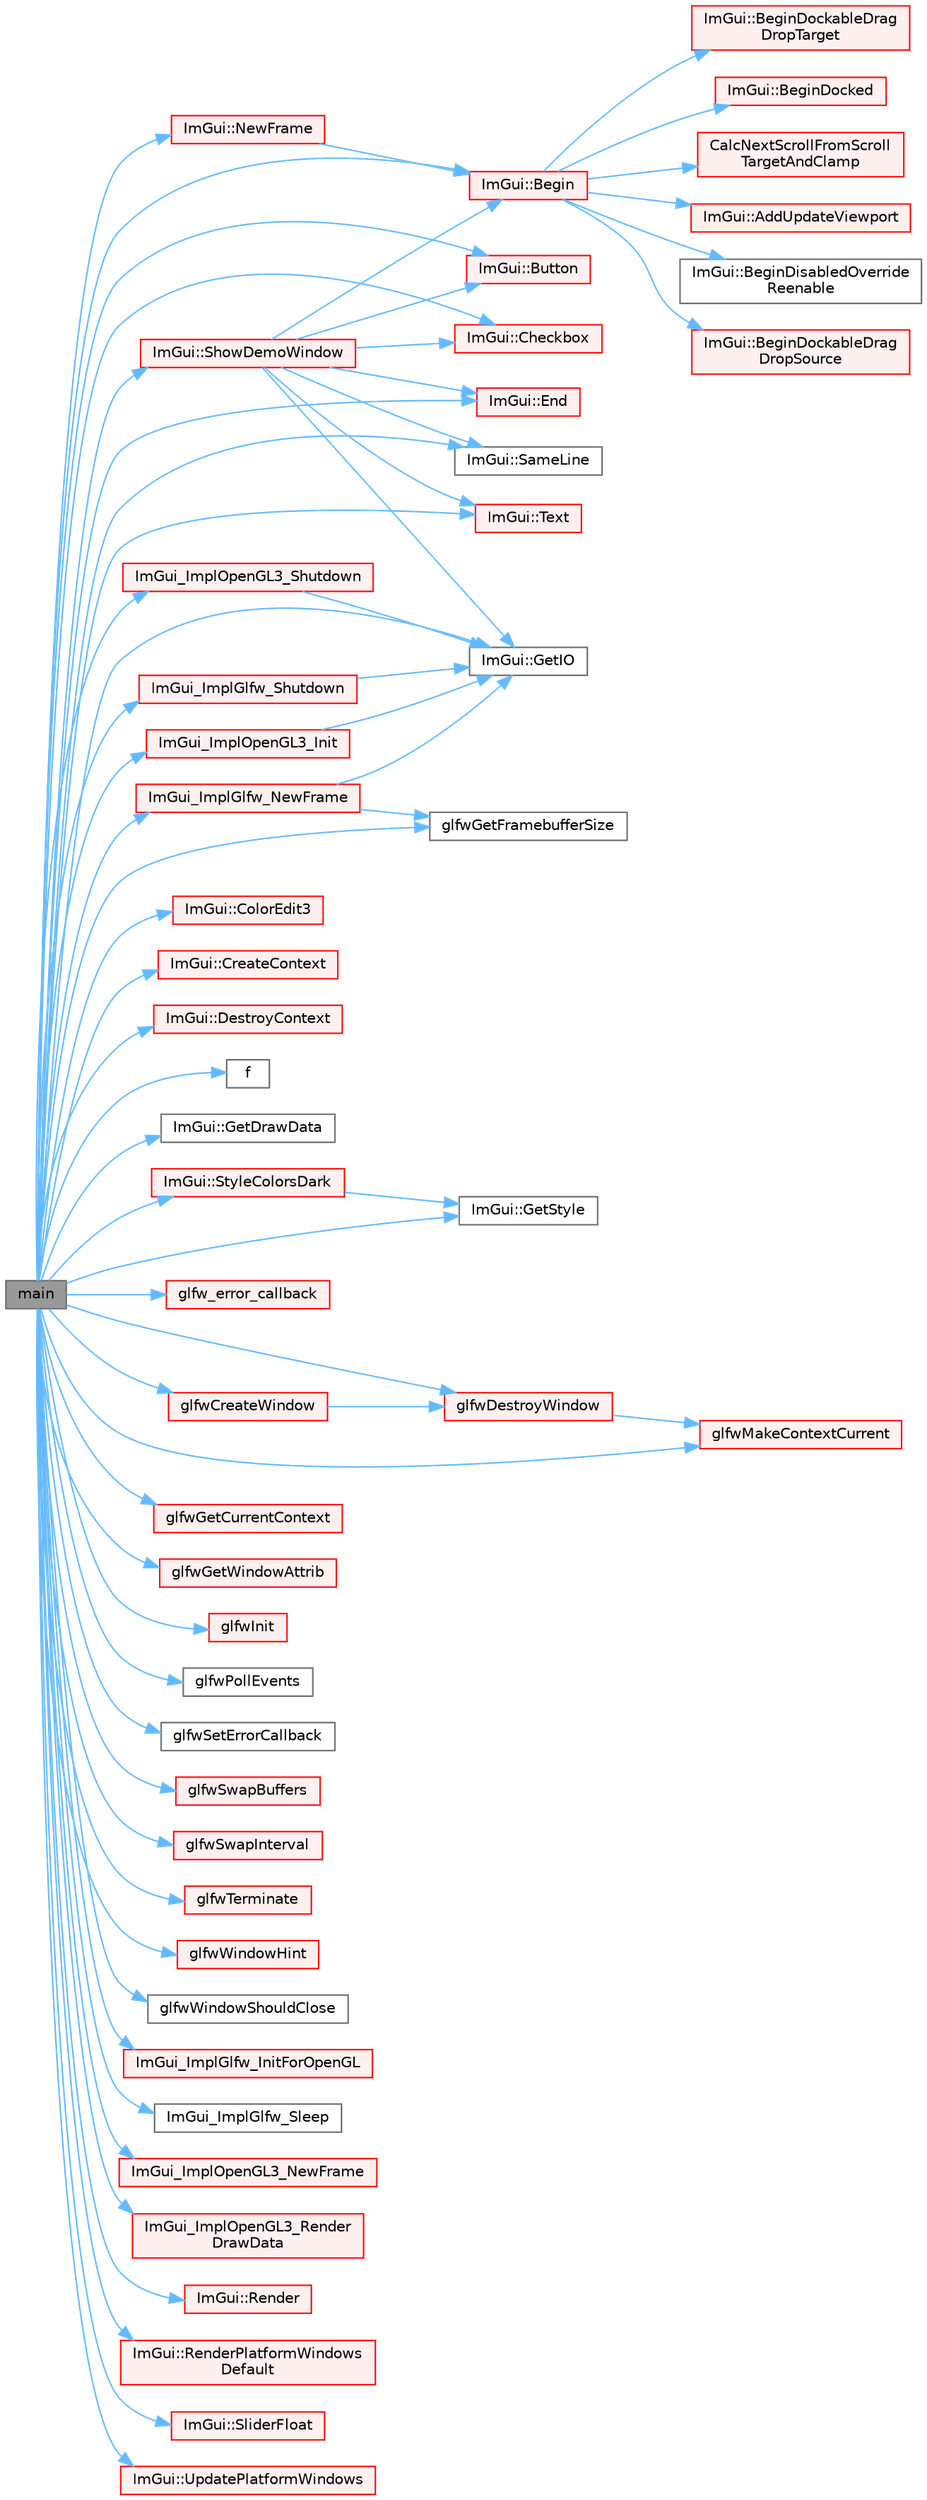 digraph "main"
{
 // LATEX_PDF_SIZE
  bgcolor="transparent";
  edge [fontname=Helvetica,fontsize=10,labelfontname=Helvetica,labelfontsize=10];
  node [fontname=Helvetica,fontsize=10,shape=box,height=0.2,width=0.4];
  rankdir="LR";
  Node1 [id="Node000001",label="main",height=0.2,width=0.4,color="gray40", fillcolor="grey60", style="filled", fontcolor="black",tooltip=" "];
  Node1 -> Node2 [id="edge1_Node000001_Node000002",color="steelblue1",style="solid",tooltip=" "];
  Node2 [id="Node000002",label="ImGui::Begin",height=0.2,width=0.4,color="red", fillcolor="#FFF0F0", style="filled",URL="$namespace_im_gui.html#a581e58db0bc930bafa4a5d23093a2b99",tooltip=" "];
  Node2 -> Node3 [id="edge2_Node000002_Node000003",color="steelblue1",style="solid",tooltip=" "];
  Node3 [id="Node000003",label="ImGui::AddUpdateViewport",height=0.2,width=0.4,color="red", fillcolor="#FFF0F0", style="filled",URL="$namespace_im_gui.html#ada58e5d3e2efc3cef60f213d771408d8",tooltip=" "];
  Node2 -> Node24 [id="edge3_Node000002_Node000024",color="steelblue1",style="solid",tooltip=" "];
  Node24 [id="Node000024",label="ImGui::BeginDisabledOverride\lReenable",height=0.2,width=0.4,color="grey40", fillcolor="white", style="filled",URL="$namespace_im_gui.html#a26b36756e219b7129f894e1c2feb17a8",tooltip=" "];
  Node2 -> Node25 [id="edge4_Node000002_Node000025",color="steelblue1",style="solid",tooltip=" "];
  Node25 [id="Node000025",label="ImGui::BeginDockableDrag\lDropSource",height=0.2,width=0.4,color="red", fillcolor="#FFF0F0", style="filled",URL="$namespace_im_gui.html#a7a435b1565d4884e42a5ee5667f21a1f",tooltip=" "];
  Node2 -> Node374 [id="edge5_Node000002_Node000374",color="steelblue1",style="solid",tooltip=" "];
  Node374 [id="Node000374",label="ImGui::BeginDockableDrag\lDropTarget",height=0.2,width=0.4,color="red", fillcolor="#FFF0F0", style="filled",URL="$namespace_im_gui.html#a1725ff3becdb963b97c16d69d4c9f308",tooltip=" "];
  Node2 -> Node416 [id="edge6_Node000002_Node000416",color="steelblue1",style="solid",tooltip=" "];
  Node416 [id="Node000416",label="ImGui::BeginDocked",height=0.2,width=0.4,color="red", fillcolor="#FFF0F0", style="filled",URL="$namespace_im_gui.html#a627bb85e7c0ab597360f63719bfb1e55",tooltip=" "];
  Node2 -> Node267 [id="edge7_Node000002_Node000267",color="steelblue1",style="solid",tooltip=" "];
  Node267 [id="Node000267",label="CalcNextScrollFromScroll\lTargetAndClamp",height=0.2,width=0.4,color="red", fillcolor="#FFF0F0", style="filled",URL="$imgui_8cpp.html#a07abb80a54115cb5cf9da03351e29533",tooltip=" "];
  Node1 -> Node512 [id="edge8_Node000001_Node000512",color="steelblue1",style="solid",tooltip=" "];
  Node512 [id="Node000512",label="ImGui::Button",height=0.2,width=0.4,color="red", fillcolor="#FFF0F0", style="filled",URL="$namespace_im_gui.html#a38094c568ce398db5a3abb9d3ac92030",tooltip=" "];
  Node1 -> Node515 [id="edge9_Node000001_Node000515",color="steelblue1",style="solid",tooltip=" "];
  Node515 [id="Node000515",label="ImGui::Checkbox",height=0.2,width=0.4,color="red", fillcolor="#FFF0F0", style="filled",URL="$namespace_im_gui.html#a57d73c1d0ef807fef734d91024092027",tooltip=" "];
  Node1 -> Node516 [id="edge10_Node000001_Node000516",color="steelblue1",style="solid",tooltip=" "];
  Node516 [id="Node000516",label="ImGui::ColorEdit3",height=0.2,width=0.4,color="red", fillcolor="#FFF0F0", style="filled",URL="$namespace_im_gui.html#a5afe76ba1c91f07363e40396e7df656e",tooltip=" "];
  Node1 -> Node650 [id="edge11_Node000001_Node000650",color="steelblue1",style="solid",tooltip=" "];
  Node650 [id="Node000650",label="ImGui::CreateContext",height=0.2,width=0.4,color="red", fillcolor="#FFF0F0", style="filled",URL="$namespace_im_gui.html#a4ff6c9ad05a0eba37ce1b5ff1607810a",tooltip=" "];
  Node1 -> Node662 [id="edge12_Node000001_Node000662",color="steelblue1",style="solid",tooltip=" "];
  Node662 [id="Node000662",label="ImGui::DestroyContext",height=0.2,width=0.4,color="red", fillcolor="#FFF0F0", style="filled",URL="$namespace_im_gui.html#ab9132deece575023170cd8e681d0581d",tooltip=" "];
  Node1 -> Node87 [id="edge13_Node000001_Node000087",color="steelblue1",style="solid",tooltip=" "];
  Node87 [id="Node000087",label="ImGui::End",height=0.2,width=0.4,color="red", fillcolor="#FFF0F0", style="filled",URL="$namespace_im_gui.html#a5479d93794a004c67ceb6d13f37c8254",tooltip=" "];
  Node1 -> Node7 [id="edge14_Node000001_Node000007",color="steelblue1",style="solid",tooltip=" "];
  Node7 [id="Node000007",label="f",height=0.2,width=0.4,color="grey40", fillcolor="white", style="filled",URL="$cxx11__tensor__map_8cpp.html#a7f507fea02198f6cb81c86640c7b1a4e",tooltip=" "];
  Node1 -> Node676 [id="edge15_Node000001_Node000676",color="steelblue1",style="solid",tooltip=" "];
  Node676 [id="Node000676",label="ImGui::GetDrawData",height=0.2,width=0.4,color="grey40", fillcolor="white", style="filled",URL="$namespace_im_gui.html#ab73131dc44b1267dac04f0c2bb0af983",tooltip=" "];
  Node1 -> Node665 [id="edge16_Node000001_Node000665",color="steelblue1",style="solid",tooltip=" "];
  Node665 [id="Node000665",label="ImGui::GetIO",height=0.2,width=0.4,color="grey40", fillcolor="white", style="filled",URL="$namespace_im_gui.html#a3179e560812f878f3961ce803a5d9302",tooltip=" "];
  Node1 -> Node677 [id="edge17_Node000001_Node000677",color="steelblue1",style="solid",tooltip=" "];
  Node677 [id="Node000677",label="ImGui::GetStyle",height=0.2,width=0.4,color="grey40", fillcolor="white", style="filled",URL="$namespace_im_gui.html#abafef4bb3e3654efd96a47b2e22870a7",tooltip=" "];
  Node1 -> Node678 [id="edge18_Node000001_Node000678",color="steelblue1",style="solid",tooltip=" "];
  Node678 [id="Node000678",label="glfw_error_callback",height=0.2,width=0.4,color="red", fillcolor="#FFF0F0", style="filled",URL="$example__glfw__metal_2main_8mm.html#a14c3332320afb7420f44fd067c1a7c9f",tooltip=" "];
  Node1 -> Node681 [id="edge19_Node000001_Node000681",color="steelblue1",style="solid",tooltip=" "];
  Node681 [id="Node000681",label="glfwCreateWindow",height=0.2,width=0.4,color="red", fillcolor="#FFF0F0", style="filled",URL="$group__window.html#gaaccd00fafe81e2db94e8cdf55721e055",tooltip="Creates a window and its associated context."];
  Node681 -> Node694 [id="edge20_Node000681_Node000694",color="steelblue1",style="solid",tooltip=" "];
  Node694 [id="Node000694",label="glfwDestroyWindow",height=0.2,width=0.4,color="red", fillcolor="#FFF0F0", style="filled",URL="$group__window.html#ga806747476b7247d292be3711c323ea10",tooltip="Destroys the specified window and its context."];
  Node694 -> Node696 [id="edge21_Node000694_Node000696",color="steelblue1",style="solid",tooltip=" "];
  Node696 [id="Node000696",label="glfwMakeContextCurrent",height=0.2,width=0.4,color="red", fillcolor="#FFF0F0", style="filled",URL="$group__context.html#gafd76c93e15ec8b0b90506a9936a46185",tooltip="Makes the context of the specified window current for the calling thread."];
  Node1 -> Node694 [id="edge22_Node000001_Node000694",color="steelblue1",style="solid",tooltip=" "];
  Node1 -> Node697 [id="edge23_Node000001_Node000697",color="steelblue1",style="solid",tooltip=" "];
  Node697 [id="Node000697",label="glfwGetCurrentContext",height=0.2,width=0.4,color="red", fillcolor="#FFF0F0", style="filled",URL="$group__context.html#gab5fde1ef6238bfb82c7a2293f86172de",tooltip="Returns the window whose context is current on the calling thread."];
  Node1 -> Node698 [id="edge24_Node000001_Node000698",color="steelblue1",style="solid",tooltip=" "];
  Node698 [id="Node000698",label="glfwGetFramebufferSize",height=0.2,width=0.4,color="grey40", fillcolor="white", style="filled",URL="$group__window.html#gaf7d17f3534b4b6dc9a6f905e3a240b7e",tooltip="Retrieves the size of the framebuffer of the specified window."];
  Node1 -> Node699 [id="edge25_Node000001_Node000699",color="steelblue1",style="solid",tooltip=" "];
  Node699 [id="Node000699",label="glfwGetWindowAttrib",height=0.2,width=0.4,color="red", fillcolor="#FFF0F0", style="filled",URL="$group__window.html#ga1bb0c7e100418e284dbb800789c63d40",tooltip="Returns an attribute of the specified window."];
  Node1 -> Node700 [id="edge26_Node000001_Node000700",color="steelblue1",style="solid",tooltip=" "];
  Node700 [id="Node000700",label="glfwInit",height=0.2,width=0.4,color="red", fillcolor="#FFF0F0", style="filled",URL="$group__init.html#gab41771f0215a2e0afb4cf1cf98082d40",tooltip="Initializes the GLFW library."];
  Node1 -> Node696 [id="edge27_Node000001_Node000696",color="steelblue1",style="solid",tooltip=" "];
  Node1 -> Node854 [id="edge28_Node000001_Node000854",color="steelblue1",style="solid",tooltip=" "];
  Node854 [id="Node000854",label="glfwPollEvents",height=0.2,width=0.4,color="grey40", fillcolor="white", style="filled",URL="$group__window.html#ga872d16e4c77f58c0436f356255920cfc",tooltip="Processes all pending events."];
  Node1 -> Node855 [id="edge29_Node000001_Node000855",color="steelblue1",style="solid",tooltip=" "];
  Node855 [id="Node000855",label="glfwSetErrorCallback",height=0.2,width=0.4,color="grey40", fillcolor="white", style="filled",URL="$group__init.html#ga746e2757d069eaea423349aca6ae097a",tooltip="Sets the error callback."];
  Node1 -> Node856 [id="edge30_Node000001_Node000856",color="steelblue1",style="solid",tooltip=" "];
  Node856 [id="Node000856",label="glfwSwapBuffers",height=0.2,width=0.4,color="red", fillcolor="#FFF0F0", style="filled",URL="$group__window.html#gafb827800eedbfcbc97b1e5408df668d7",tooltip="Swaps the front and back buffers of the specified window."];
  Node1 -> Node857 [id="edge31_Node000001_Node000857",color="steelblue1",style="solid",tooltip=" "];
  Node857 [id="Node000857",label="glfwSwapInterval",height=0.2,width=0.4,color="red", fillcolor="#FFF0F0", style="filled",URL="$group__context.html#ga12a595c06947cec4967c6e1f14210a8a",tooltip="Sets the swap interval for the current context."];
  Node1 -> Node858 [id="edge32_Node000001_Node000858",color="steelblue1",style="solid",tooltip=" "];
  Node858 [id="Node000858",label="glfwTerminate",height=0.2,width=0.4,color="red", fillcolor="#FFF0F0", style="filled",URL="$group__init.html#gafd90e6fd4819ea9e22e5e739519a6504",tooltip="Terminates the GLFW library."];
  Node1 -> Node859 [id="edge33_Node000001_Node000859",color="steelblue1",style="solid",tooltip=" "];
  Node859 [id="Node000859",label="glfwWindowHint",height=0.2,width=0.4,color="red", fillcolor="#FFF0F0", style="filled",URL="$group__window.html#ga69c40728499720bef8a49aa925ea0efa",tooltip="Sets the specified window hint to the desired value."];
  Node1 -> Node860 [id="edge34_Node000001_Node000860",color="steelblue1",style="solid",tooltip=" "];
  Node860 [id="Node000860",label="glfwWindowShouldClose",height=0.2,width=0.4,color="grey40", fillcolor="white", style="filled",URL="$group__window.html#gaa6162f67dfa38b8beda2fea623649332",tooltip="Checks the close flag of the specified window."];
  Node1 -> Node861 [id="edge35_Node000001_Node000861",color="steelblue1",style="solid",tooltip=" "];
  Node861 [id="Node000861",label="ImGui_ImplGlfw_InitForOpenGL",height=0.2,width=0.4,color="red", fillcolor="#FFF0F0", style="filled",URL="$imgui__impl__glfw_8cpp.html#a3d472e598f8e218a0bd994e840b865ab",tooltip=" "];
  Node1 -> Node939 [id="edge36_Node000001_Node000939",color="steelblue1",style="solid",tooltip=" "];
  Node939 [id="Node000939",label="ImGui_ImplGlfw_NewFrame",height=0.2,width=0.4,color="red", fillcolor="#FFF0F0", style="filled",URL="$imgui__impl__glfw_8cpp.html#a206e99434f63c4b8e24e8a4208c11b65",tooltip=" "];
  Node939 -> Node665 [id="edge37_Node000939_Node000665",color="steelblue1",style="solid",tooltip=" "];
  Node939 -> Node698 [id="edge38_Node000939_Node000698",color="steelblue1",style="solid",tooltip=" "];
  Node1 -> Node956 [id="edge39_Node000001_Node000956",color="steelblue1",style="solid",tooltip=" "];
  Node956 [id="Node000956",label="ImGui_ImplGlfw_Shutdown",height=0.2,width=0.4,color="red", fillcolor="#FFF0F0", style="filled",URL="$imgui__impl__glfw_8cpp.html#a983c2903ccb938fea5ecdd4d53e54704",tooltip=" "];
  Node956 -> Node665 [id="edge40_Node000956_Node000665",color="steelblue1",style="solid",tooltip=" "];
  Node1 -> Node959 [id="edge41_Node000001_Node000959",color="steelblue1",style="solid",tooltip=" "];
  Node959 [id="Node000959",label="ImGui_ImplGlfw_Sleep",height=0.2,width=0.4,color="grey40", fillcolor="white", style="filled",URL="$imgui__impl__glfw_8cpp.html#a76f4eb755b660ac33c672fbed7455c39",tooltip=" "];
  Node1 -> Node960 [id="edge42_Node000001_Node000960",color="steelblue1",style="solid",tooltip=" "];
  Node960 [id="Node000960",label="ImGui_ImplOpenGL3_Init",height=0.2,width=0.4,color="red", fillcolor="#FFF0F0", style="filled",URL="$imgui__impl__opengl3_8cpp.html#a0475f257dc97d1daceee89cb4b19744d",tooltip=" "];
  Node960 -> Node665 [id="edge43_Node000960_Node000665",color="steelblue1",style="solid",tooltip=" "];
  Node1 -> Node968 [id="edge44_Node000001_Node000968",color="steelblue1",style="solid",tooltip=" "];
  Node968 [id="Node000968",label="ImGui_ImplOpenGL3_NewFrame",height=0.2,width=0.4,color="red", fillcolor="#FFF0F0", style="filled",URL="$imgui__impl__opengl3_8cpp.html#a900e74add4e56e74f97a210eb329aa91",tooltip=" "];
  Node1 -> Node965 [id="edge45_Node000001_Node000965",color="steelblue1",style="solid",tooltip=" "];
  Node965 [id="Node000965",label="ImGui_ImplOpenGL3_Render\lDrawData",height=0.2,width=0.4,color="red", fillcolor="#FFF0F0", style="filled",URL="$imgui__impl__opengl3_8cpp.html#ad215190229f4f300593911aa7b3821de",tooltip=" "];
  Node1 -> Node666 [id="edge46_Node000001_Node000666",color="steelblue1",style="solid",tooltip=" "];
  Node666 [id="Node000666",label="ImGui_ImplOpenGL3_Shutdown",height=0.2,width=0.4,color="red", fillcolor="#FFF0F0", style="filled",URL="$imgui__impl__opengl3_8cpp.html#acbd53376e6135ad71e7bcd9879278e37",tooltip=" "];
  Node666 -> Node665 [id="edge47_Node000666_Node000665",color="steelblue1",style="solid",tooltip=" "];
  Node1 -> Node1045 [id="edge48_Node000001_Node001045",color="steelblue1",style="solid",tooltip=" "];
  Node1045 [id="Node001045",label="ImGui::NewFrame",height=0.2,width=0.4,color="red", fillcolor="#FFF0F0", style="filled",URL="$namespace_im_gui.html#ab3f1fc018f903b7ad79fd10663375774",tooltip=" "];
  Node1045 -> Node2 [id="edge49_Node001045_Node000002",color="steelblue1",style="solid",tooltip=" "];
  Node1 -> Node1194 [id="edge50_Node000001_Node001194",color="steelblue1",style="solid",tooltip=" "];
  Node1194 [id="Node001194",label="ImGui::Render",height=0.2,width=0.4,color="red", fillcolor="#FFF0F0", style="filled",URL="$namespace_im_gui.html#ab51a164f547317c16c441f1599e3946d",tooltip=" "];
  Node1 -> Node1239 [id="edge51_Node000001_Node001239",color="steelblue1",style="solid",tooltip=" "];
  Node1239 [id="Node001239",label="ImGui::RenderPlatformWindows\lDefault",height=0.2,width=0.4,color="red", fillcolor="#FFF0F0", style="filled",URL="$namespace_im_gui.html#a6b071e16d5fd79c23459135ff562bef5",tooltip=" "];
  Node1 -> Node177 [id="edge52_Node000001_Node000177",color="steelblue1",style="solid",tooltip=" "];
  Node177 [id="Node000177",label="ImGui::SameLine",height=0.2,width=0.4,color="grey40", fillcolor="white", style="filled",URL="$namespace_im_gui.html#addd433eb3aae59119e341e80db474f66",tooltip=" "];
  Node1 -> Node1240 [id="edge53_Node000001_Node001240",color="steelblue1",style="solid",tooltip=" "];
  Node1240 [id="Node001240",label="ImGui::ShowDemoWindow",height=0.2,width=0.4,color="red", fillcolor="#FFF0F0", style="filled",URL="$namespace_im_gui.html#af95643a0ce4893b9e57c12991922fb18",tooltip=" "];
  Node1240 -> Node2 [id="edge54_Node001240_Node000002",color="steelblue1",style="solid",tooltip=" "];
  Node1240 -> Node512 [id="edge55_Node001240_Node000512",color="steelblue1",style="solid",tooltip=" "];
  Node1240 -> Node515 [id="edge56_Node001240_Node000515",color="steelblue1",style="solid",tooltip=" "];
  Node1240 -> Node87 [id="edge57_Node001240_Node000087",color="steelblue1",style="solid",tooltip=" "];
  Node1240 -> Node665 [id="edge58_Node001240_Node000665",color="steelblue1",style="solid",tooltip=" "];
  Node1240 -> Node177 [id="edge59_Node001240_Node000177",color="steelblue1",style="solid",tooltip=" "];
  Node1240 -> Node524 [id="edge60_Node001240_Node000524",color="steelblue1",style="solid",tooltip=" "];
  Node524 [id="Node000524",label="ImGui::Text",height=0.2,width=0.4,color="red", fillcolor="#FFF0F0", style="filled",URL="$namespace_im_gui.html#a9e7b83611fe441d54fad2effb4bf4965",tooltip=" "];
  Node1 -> Node1290 [id="edge61_Node000001_Node001290",color="steelblue1",style="solid",tooltip=" "];
  Node1290 [id="Node001290",label="ImGui::SliderFloat",height=0.2,width=0.4,color="red", fillcolor="#FFF0F0", style="filled",URL="$namespace_im_gui.html#a864f761801792a0cc5ce3408f3392cfc",tooltip=" "];
  Node1 -> Node1679 [id="edge62_Node000001_Node001679",color="steelblue1",style="solid",tooltip=" "];
  Node1679 [id="Node001679",label="ImGui::StyleColorsDark",height=0.2,width=0.4,color="red", fillcolor="#FFF0F0", style="filled",URL="$namespace_im_gui.html#a26c67fc14081b359566d5e135cd8c767",tooltip=" "];
  Node1679 -> Node677 [id="edge63_Node001679_Node000677",color="steelblue1",style="solid",tooltip=" "];
  Node1 -> Node524 [id="edge64_Node000001_Node000524",color="steelblue1",style="solid",tooltip=" "];
  Node1 -> Node1682 [id="edge65_Node000001_Node001682",color="steelblue1",style="solid",tooltip=" "];
  Node1682 [id="Node001682",label="ImGui::UpdatePlatformWindows",height=0.2,width=0.4,color="red", fillcolor="#FFF0F0", style="filled",URL="$namespace_im_gui.html#aec5bbce3200aa681dac6a1915ef07f60",tooltip=" "];
}
